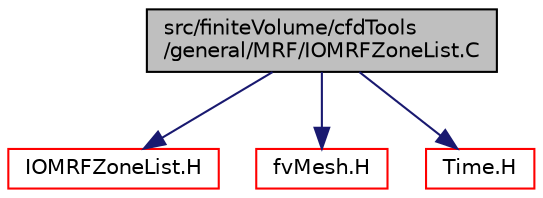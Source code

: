 digraph "src/finiteVolume/cfdTools/general/MRF/IOMRFZoneList.C"
{
  bgcolor="transparent";
  edge [fontname="Helvetica",fontsize="10",labelfontname="Helvetica",labelfontsize="10"];
  node [fontname="Helvetica",fontsize="10",shape=record];
  Node0 [label="src/finiteVolume/cfdTools\l/general/MRF/IOMRFZoneList.C",height=0.2,width=0.4,color="black", fillcolor="grey75", style="filled", fontcolor="black"];
  Node0 -> Node1 [color="midnightblue",fontsize="10",style="solid",fontname="Helvetica"];
  Node1 [label="IOMRFZoneList.H",height=0.2,width=0.4,color="red",URL="$a01361.html"];
  Node0 -> Node99 [color="midnightblue",fontsize="10",style="solid",fontname="Helvetica"];
  Node99 [label="fvMesh.H",height=0.2,width=0.4,color="red",URL="$a03719.html"];
  Node0 -> Node326 [color="midnightblue",fontsize="10",style="solid",fontname="Helvetica"];
  Node326 [label="Time.H",height=0.2,width=0.4,color="red",URL="$a10025.html"];
}
